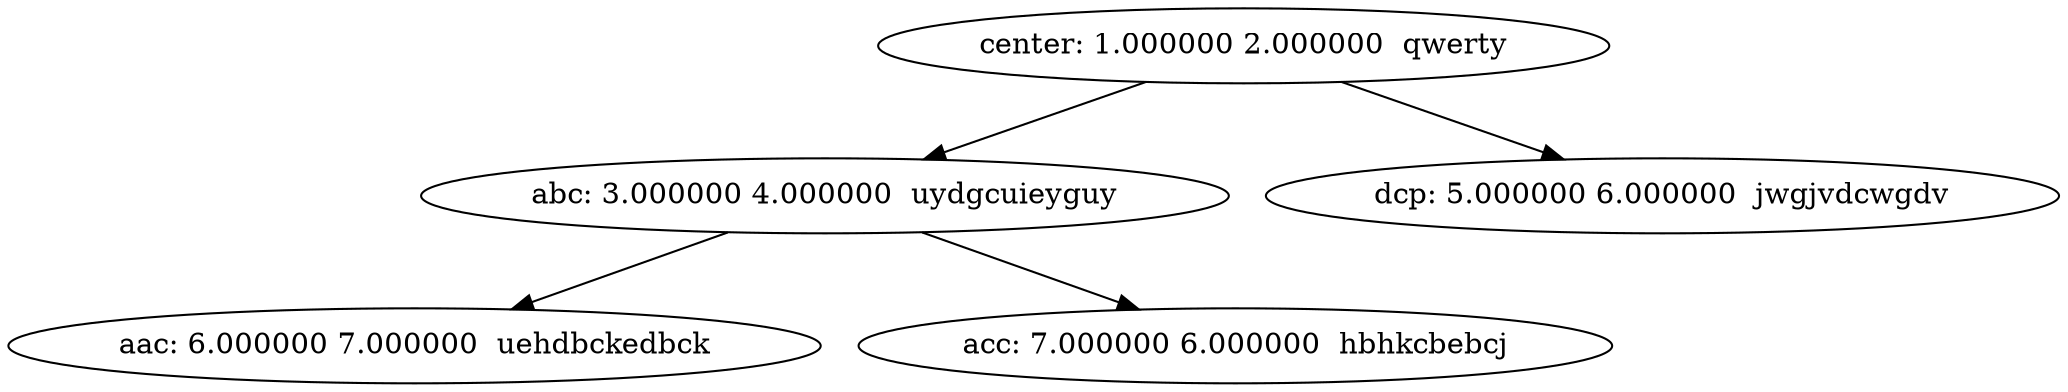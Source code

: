 digraph G {"center: 1.000000 2.000000  qwerty" -> "abc: 3.000000 4.000000  uydgcuieyguy";"abc: 3.000000 4.000000  uydgcuieyguy" -> "aac: 6.000000 7.000000  uehdbckedbck";"abc: 3.000000 4.000000  uydgcuieyguy" -> "acc: 7.000000 6.000000  hbhkcbebcj";"center: 1.000000 2.000000  qwerty" -> "dcp: 5.000000 6.000000  jwgjvdcwgdv";}